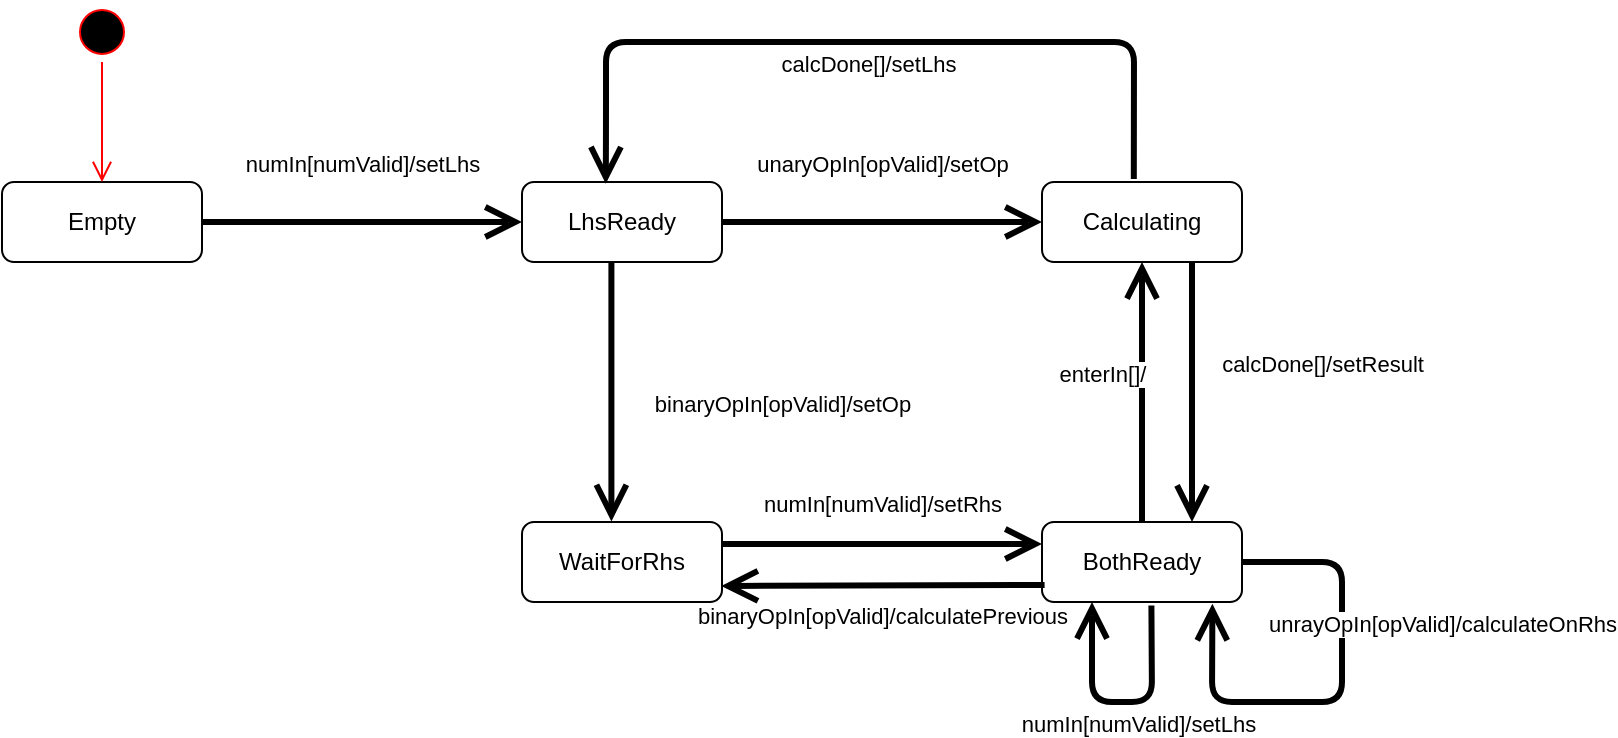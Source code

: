 <mxfile version="13.4.5" type="device"><diagram id="a4spNxPyIFM_KAW-H3SM" name="Page-1"><mxGraphModel dx="791" dy="392" grid="1" gridSize="10" guides="1" tooltips="1" connect="1" arrows="1" fold="1" page="1" pageScale="1" pageWidth="850" pageHeight="1100" math="0" shadow="0"><root><mxCell id="0"/><mxCell id="1" parent="0"/><mxCell id="acnMAqI-vUuv4iFVYlzf-1" value="numIn[numValid]/setLhs" style="edgeStyle=none;html=1;endArrow=open;endSize=12;strokeWidth=3;verticalAlign=bottom;entryX=0;entryY=0.5;entryDx=0;entryDy=0;" parent="1" source="acnMAqI-vUuv4iFVYlzf-2" target="acnMAqI-vUuv4iFVYlzf-5" edge="1"><mxGeometry y="20" width="160" relative="1" as="geometry"><mxPoint x="180" y="260" as="sourcePoint"/><mxPoint x="340" y="260" as="targetPoint"/><mxPoint as="offset"/></mxGeometry></mxCell><mxCell id="acnMAqI-vUuv4iFVYlzf-2" value="Empty" style="shape=rect;rounded=1;html=1;whiteSpace=wrap;align=center;" parent="1" vertex="1"><mxGeometry x="80" y="240" width="100" height="40" as="geometry"/></mxCell><mxCell id="acnMAqI-vUuv4iFVYlzf-3" value="" style="ellipse;html=1;shape=startState;fillColor=#000000;strokeColor=#ff0000;" parent="1" vertex="1"><mxGeometry x="115" y="150" width="30" height="30" as="geometry"/></mxCell><mxCell id="acnMAqI-vUuv4iFVYlzf-4" value="" style="edgeStyle=orthogonalEdgeStyle;html=1;verticalAlign=bottom;endArrow=open;endSize=8;strokeColor=#ff0000;entryX=0.5;entryY=0;entryDx=0;entryDy=0;" parent="1" source="acnMAqI-vUuv4iFVYlzf-3" target="acnMAqI-vUuv4iFVYlzf-2" edge="1"><mxGeometry relative="1" as="geometry"><mxPoint x="125" y="230" as="targetPoint"/></mxGeometry></mxCell><mxCell id="acnMAqI-vUuv4iFVYlzf-5" value="LhsReady" style="shape=rect;rounded=1;html=1;whiteSpace=wrap;align=center;" parent="1" vertex="1"><mxGeometry x="340" y="240" width="100" height="40" as="geometry"/></mxCell><mxCell id="acnMAqI-vUuv4iFVYlzf-6" value="Calculating" style="shape=rect;rounded=1;html=1;whiteSpace=wrap;align=center;" parent="1" vertex="1"><mxGeometry x="600" y="240" width="100" height="40" as="geometry"/></mxCell><mxCell id="acnMAqI-vUuv4iFVYlzf-7" value="unaryOpIn[opValid]/setOp" style="edgeStyle=none;html=1;endArrow=open;endSize=12;strokeWidth=3;verticalAlign=bottom;entryX=0;entryY=0.5;entryDx=0;entryDy=0;" parent="1" source="acnMAqI-vUuv4iFVYlzf-5" target="acnMAqI-vUuv4iFVYlzf-6" edge="1"><mxGeometry y="20" width="160" relative="1" as="geometry"><mxPoint x="440" y="259.5" as="sourcePoint"/><mxPoint x="360" y="170" as="targetPoint"/><Array as="points"><mxPoint x="500" y="260"/></Array><mxPoint as="offset"/></mxGeometry></mxCell><mxCell id="acnMAqI-vUuv4iFVYlzf-8" value="WaitForRhs" style="shape=rect;rounded=1;html=1;whiteSpace=wrap;align=center;" parent="1" vertex="1"><mxGeometry x="340" y="410" width="100" height="40" as="geometry"/></mxCell><mxCell id="acnMAqI-vUuv4iFVYlzf-9" value="binaryOpIn[opValid]/setOp" style="edgeStyle=none;html=1;endArrow=open;endSize=12;strokeWidth=3;verticalAlign=bottom;entryX=0.447;entryY=-0.007;entryDx=0;entryDy=0;exitX=0.447;exitY=0.993;exitDx=0;exitDy=0;exitPerimeter=0;entryPerimeter=0;" parent="1" source="acnMAqI-vUuv4iFVYlzf-5" target="acnMAqI-vUuv4iFVYlzf-8" edge="1"><mxGeometry x="0.235" y="85" width="160" relative="1" as="geometry"><mxPoint x="400" y="320" as="sourcePoint"/><mxPoint x="560" y="320" as="targetPoint"/><mxPoint as="offset"/></mxGeometry></mxCell><mxCell id="acnMAqI-vUuv4iFVYlzf-10" value="calcDone[]/setLhs" style="edgeStyle=none;html=1;endArrow=open;endSize=12;strokeWidth=3;verticalAlign=bottom;entryX=0.419;entryY=0.021;entryDx=0;entryDy=0;exitX=0.459;exitY=-0.036;exitDx=0;exitDy=0;exitPerimeter=0;entryPerimeter=0;" parent="1" source="acnMAqI-vUuv4iFVYlzf-6" target="acnMAqI-vUuv4iFVYlzf-5" edge="1"><mxGeometry y="20" width="160" relative="1" as="geometry"><mxPoint x="630" y="200" as="sourcePoint"/><mxPoint x="790" y="200" as="targetPoint"/><Array as="points"><mxPoint x="646" y="170"/><mxPoint x="382" y="170"/><mxPoint x="382" y="210"/></Array><mxPoint as="offset"/></mxGeometry></mxCell><mxCell id="acnMAqI-vUuv4iFVYlzf-11" value="BothReady" style="shape=rect;rounded=1;html=1;whiteSpace=wrap;align=center;" parent="1" vertex="1"><mxGeometry x="600" y="410" width="100" height="40" as="geometry"/></mxCell><mxCell id="acnMAqI-vUuv4iFVYlzf-12" value="numIn[numValid]/setRhs" style="edgeStyle=none;html=1;endArrow=open;endSize=12;strokeWidth=3;verticalAlign=bottom;entryX=0;entryY=0.5;entryDx=0;entryDy=0;exitX=1;exitY=0.5;exitDx=0;exitDy=0;" parent="1" edge="1"><mxGeometry y="11" width="160" relative="1" as="geometry"><mxPoint x="440" y="421" as="sourcePoint"/><mxPoint x="600" y="421" as="targetPoint"/><mxPoint as="offset"/></mxGeometry></mxCell><mxCell id="acnMAqI-vUuv4iFVYlzf-13" value="enterIn[]/" style="edgeStyle=none;html=1;endArrow=open;endSize=12;strokeWidth=3;verticalAlign=bottom;entryX=0.5;entryY=1;entryDx=0;entryDy=0;exitX=0.5;exitY=0;exitDx=0;exitDy=0;" parent="1" source="acnMAqI-vUuv4iFVYlzf-11" target="acnMAqI-vUuv4iFVYlzf-6" edge="1"><mxGeometry y="20" width="160" relative="1" as="geometry"><mxPoint x="600" y="360" as="sourcePoint"/><mxPoint x="760" y="360" as="targetPoint"/><mxPoint as="offset"/></mxGeometry></mxCell><mxCell id="acnMAqI-vUuv4iFVYlzf-14" value="unrayOpIn[opValid]/calculateOnRhs" style="edgeStyle=none;html=1;endArrow=open;endSize=12;strokeWidth=3;verticalAlign=bottom;exitX=1;exitY=0.5;exitDx=0;exitDy=0;entryX=0.852;entryY=1.021;entryDx=0;entryDy=0;entryPerimeter=0;" parent="1" source="acnMAqI-vUuv4iFVYlzf-11" target="acnMAqI-vUuv4iFVYlzf-11" edge="1"><mxGeometry x="0.025" y="-58" width="160" relative="1" as="geometry"><mxPoint x="610" y="490" as="sourcePoint"/><mxPoint x="670" y="500" as="targetPoint"/><mxPoint x="50" y="28" as="offset"/><Array as="points"><mxPoint x="750" y="430"/><mxPoint x="750" y="500"/><mxPoint x="685" y="500"/></Array></mxGeometry></mxCell><mxCell id="acnMAqI-vUuv4iFVYlzf-15" value="binaryOpIn[opValid]/calculatePrevious" style="edgeStyle=none;html=1;endArrow=open;endSize=12;strokeWidth=3;verticalAlign=bottom;entryX=0.996;entryY=0.9;entryDx=0;entryDy=0;exitX=0.013;exitY=0.886;exitDx=0;exitDy=0;exitPerimeter=0;entryPerimeter=0;" parent="1" edge="1"><mxGeometry x="0.007" y="24" width="160" relative="1" as="geometry"><mxPoint x="601.3" y="441.44" as="sourcePoint"/><mxPoint x="439.6" y="442" as="targetPoint"/><mxPoint as="offset"/></mxGeometry></mxCell><mxCell id="U9Ge0sBqcu1QvPrlu6---1" value="calcDone[]/setResult" style="edgeStyle=none;html=1;endArrow=open;endSize=12;strokeWidth=3;verticalAlign=bottom;entryX=0.75;entryY=0;entryDx=0;entryDy=0;exitX=0.75;exitY=1;exitDx=0;exitDy=0;" edge="1" parent="1" source="acnMAqI-vUuv4iFVYlzf-6" target="acnMAqI-vUuv4iFVYlzf-11"><mxGeometry x="-0.077" y="65" width="160" relative="1" as="geometry"><mxPoint x="690" y="330" as="sourcePoint"/><mxPoint x="850" y="330" as="targetPoint"/><mxPoint as="offset"/></mxGeometry></mxCell><mxCell id="U9Ge0sBqcu1QvPrlu6---2" value="numIn[numValid]/setLhs" style="edgeStyle=none;html=1;endArrow=open;endSize=12;strokeWidth=3;verticalAlign=bottom;exitX=0.547;exitY=1.045;exitDx=0;exitDy=0;entryX=0.25;entryY=1;entryDx=0;entryDy=0;exitPerimeter=0;" edge="1" parent="1" source="acnMAqI-vUuv4iFVYlzf-11" target="acnMAqI-vUuv4iFVYlzf-11"><mxGeometry x="-0.139" y="-20" width="160" relative="1" as="geometry"><mxPoint x="710" y="440" as="sourcePoint"/><mxPoint x="679.9" y="462.28" as="targetPoint"/><mxPoint y="40" as="offset"/><Array as="points"><mxPoint x="655" y="500"/><mxPoint x="625" y="500"/></Array></mxGeometry></mxCell></root></mxGraphModel></diagram></mxfile>